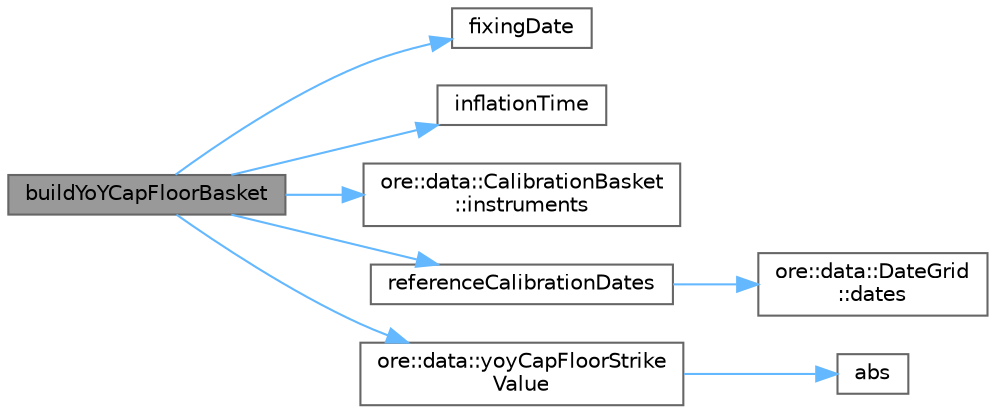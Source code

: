 digraph "buildYoYCapFloorBasket"
{
 // INTERACTIVE_SVG=YES
 // LATEX_PDF_SIZE
  bgcolor="transparent";
  edge [fontname=Helvetica,fontsize=10,labelfontname=Helvetica,labelfontsize=10];
  node [fontname=Helvetica,fontsize=10,shape=box,height=0.2,width=0.4];
  rankdir="LR";
  Node1 [label="buildYoYCapFloorBasket",height=0.2,width=0.4,color="gray40", fillcolor="grey60", style="filled", fontcolor="black",tooltip="Build a YoY cap floor calibration basket."];
  Node1 -> Node2 [color="steelblue1",style="solid"];
  Node2 [label="fixingDate",height=0.2,width=0.4,color="grey40", fillcolor="white", style="filled",URL="C:/dev/ORE/documentation/QuantExt/doc/quantext.tag$namespace_quant_ext_1_1_zero_inflation.html#a57de786c1c8988b6da9d354282b4b370",tooltip=" "];
  Node1 -> Node3 [color="steelblue1",style="solid"];
  Node3 [label="inflationTime",height=0.2,width=0.4,color="grey40", fillcolor="white", style="filled",URL="C:/dev/ORE/documentation/QuantExt/doc/quantext.tag$namespace_quant_ext.html#a78aebbc0de375f5058e2837300a8c038",tooltip=" "];
  Node1 -> Node4 [color="steelblue1",style="solid"];
  Node4 [label="ore::data::CalibrationBasket\l::instruments",height=0.2,width=0.4,color="grey40", fillcolor="white", style="filled",URL="$classore_1_1data_1_1_calibration_basket.html#aadb5e6dbce35a5826e9760541a5447f8",tooltip=" "];
  Node1 -> Node5 [color="steelblue1",style="solid"];
  Node5 [label="referenceCalibrationDates",height=0.2,width=0.4,color="grey40", fillcolor="white", style="filled",URL="$classore_1_1data_1_1_inf_jy_builder.html#acc7b35fae386b8e18ed5b7a4bbe99cea",tooltip="Create the reference calibration dates."];
  Node5 -> Node6 [color="steelblue1",style="solid"];
  Node6 [label="ore::data::DateGrid\l::dates",height=0.2,width=0.4,color="grey40", fillcolor="white", style="filled",URL="$classore_1_1data_1_1_date_grid.html#aca8cf8d394b2ce6e3662fe8a9db4a466",tooltip=" "];
  Node1 -> Node7 [color="steelblue1",style="solid"];
  Node7 [label="ore::data::yoyCapFloorStrike\lValue",height=0.2,width=0.4,color="grey40", fillcolor="white", style="filled",URL="$namespaceore_1_1data.html#a1e1fac0190b6d1bab00cb4a76fe22b1e",tooltip="Return a yoy cap/floor strike value, the input strike can be of type absolute or atm forward."];
  Node7 -> Node8 [color="steelblue1",style="solid"];
  Node8 [label="abs",height=0.2,width=0.4,color="grey40", fillcolor="white", style="filled",URL="C:/dev/ORE/documentation/QuantExt/doc/quantext.tag$namespace_quant_ext.html#a9af2048ec25ea1962eda9a08b70acbc3",tooltip=" "];
}
